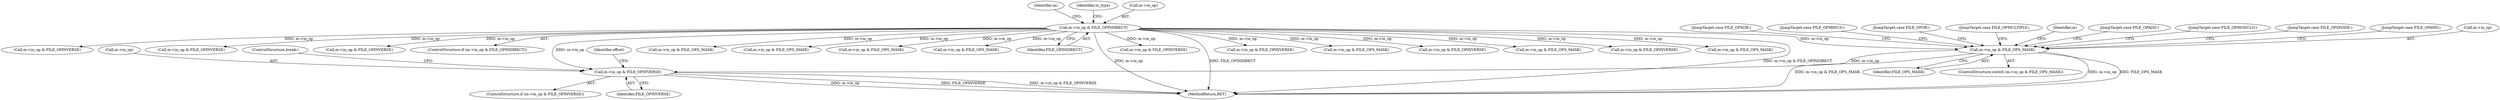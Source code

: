digraph "0_file_447558595a3650db2886cd2f416ad0beba965801@pointer" {
"1000741" [label="(Call,m->in_op & FILE_OPINVERSE)"];
"1000230" [label="(Call,m->in_op & FILE_OPINDIRECT)"];
"1000548" [label="(Call,m->in_op & FILE_OPS_MASK)"];
"1000680" [label="(JumpTarget,case FILE_OPDIVIDE:)"];
"1002243" [label="(Call,m->in_op & FILE_OPINVERSE)"];
"1002158" [label="(Call,m->in_op & FILE_OPS_MASK)"];
"1000955" [label="(Call,m->in_op & FILE_OPINVERSE)"];
"1000554" [label="(JumpTarget,case FILE_OPAND:)"];
"1000549" [label="(Call,m->in_op)"];
"1001800" [label="(Call,m->in_op & FILE_OPS_MASK)"];
"1000552" [label="(Identifier,FILE_OPS_MASK)"];
"1002137" [label="(Call,m->in_op & FILE_OPINVERSE)"];
"1000527" [label="(Call,m->in_op & FILE_OPINVERSE)"];
"1000749" [label="(ControlStructure,break;)"];
"1000596" [label="(JumpTarget,case FILE_OPXOR:)"];
"1000239" [label="(Identifier,m)"];
"1000741" [label="(Call,m->in_op & FILE_OPINVERSE)"];
"1001420" [label="(Call,m->in_op & FILE_OPINVERSE)"];
"1000745" [label="(Identifier,FILE_OPINVERSE)"];
"1000229" [label="(ControlStructure,if (m->in_op & FILE_OPINDIRECT))"];
"1002713" [label="(MethodReturn,RET)"];
"1000638" [label="(JumpTarget,case FILE_OPMINUS:)"];
"1000442" [label="(Call,m->in_op & FILE_OPS_MASK)"];
"1000230" [label="(Call,m->in_op & FILE_OPINDIRECT)"];
"1000747" [label="(Identifier,offset)"];
"1001442" [label="(Call,m->in_op & FILE_OPS_MASK)"];
"1000423" [label="(Identifier,in_type)"];
"1001083" [label="(Call,m->in_op & FILE_OPS_MASK)"];
"1000547" [label="(ControlStructure,switch (m->in_op & FILE_OPS_MASK))"];
"1000575" [label="(JumpTarget,case FILE_OPOR:)"];
"1000659" [label="(JumpTarget,case FILE_OPMULTIPLY:)"];
"1000743" [label="(Identifier,m)"];
"1000231" [label="(Call,m->in_op)"];
"1000617" [label="(JumpTarget,case FILE_OPADD:)"];
"1000976" [label="(Call,m->in_op & FILE_OPS_MASK)"];
"1000234" [label="(Identifier,FILE_OPINDIRECT)"];
"1001779" [label="(Call,m->in_op & FILE_OPINVERSE)"];
"1001061" [label="(Call,m->in_op & FILE_OPINVERSE)"];
"1000548" [label="(Call,m->in_op & FILE_OPS_MASK)"];
"1000740" [label="(ControlStructure,if (m->in_op & FILE_OPINVERSE))"];
"1000701" [label="(JumpTarget,case FILE_OPMODULO:)"];
"1000742" [label="(Call,m->in_op)"];
"1000762" [label="(Call,m->in_op & FILE_OPS_MASK)"];
"1000741" -> "1000740"  [label="AST: "];
"1000741" -> "1000745"  [label="CFG: "];
"1000742" -> "1000741"  [label="AST: "];
"1000745" -> "1000741"  [label="AST: "];
"1000747" -> "1000741"  [label="CFG: "];
"1000749" -> "1000741"  [label="CFG: "];
"1000741" -> "1002713"  [label="DDG: m->in_op"];
"1000741" -> "1002713"  [label="DDG: FILE_OPINVERSE"];
"1000741" -> "1002713"  [label="DDG: m->in_op & FILE_OPINVERSE"];
"1000230" -> "1000741"  [label="DDG: m->in_op"];
"1000548" -> "1000741"  [label="DDG: m->in_op"];
"1000230" -> "1000229"  [label="AST: "];
"1000230" -> "1000234"  [label="CFG: "];
"1000231" -> "1000230"  [label="AST: "];
"1000234" -> "1000230"  [label="AST: "];
"1000239" -> "1000230"  [label="CFG: "];
"1000423" -> "1000230"  [label="CFG: "];
"1000230" -> "1002713"  [label="DDG: m->in_op"];
"1000230" -> "1002713"  [label="DDG: FILE_OPINDIRECT"];
"1000230" -> "1002713"  [label="DDG: m->in_op & FILE_OPINDIRECT"];
"1000230" -> "1000442"  [label="DDG: m->in_op"];
"1000230" -> "1000527"  [label="DDG: m->in_op"];
"1000230" -> "1000548"  [label="DDG: m->in_op"];
"1000230" -> "1000762"  [label="DDG: m->in_op"];
"1000230" -> "1000955"  [label="DDG: m->in_op"];
"1000230" -> "1000976"  [label="DDG: m->in_op"];
"1000230" -> "1001061"  [label="DDG: m->in_op"];
"1000230" -> "1001083"  [label="DDG: m->in_op"];
"1000230" -> "1001420"  [label="DDG: m->in_op"];
"1000230" -> "1001442"  [label="DDG: m->in_op"];
"1000230" -> "1001779"  [label="DDG: m->in_op"];
"1000230" -> "1001800"  [label="DDG: m->in_op"];
"1000230" -> "1002137"  [label="DDG: m->in_op"];
"1000230" -> "1002158"  [label="DDG: m->in_op"];
"1000230" -> "1002243"  [label="DDG: m->in_op"];
"1000548" -> "1000547"  [label="AST: "];
"1000548" -> "1000552"  [label="CFG: "];
"1000549" -> "1000548"  [label="AST: "];
"1000552" -> "1000548"  [label="AST: "];
"1000554" -> "1000548"  [label="CFG: "];
"1000575" -> "1000548"  [label="CFG: "];
"1000596" -> "1000548"  [label="CFG: "];
"1000617" -> "1000548"  [label="CFG: "];
"1000638" -> "1000548"  [label="CFG: "];
"1000659" -> "1000548"  [label="CFG: "];
"1000680" -> "1000548"  [label="CFG: "];
"1000701" -> "1000548"  [label="CFG: "];
"1000743" -> "1000548"  [label="CFG: "];
"1000548" -> "1002713"  [label="DDG: m->in_op & FILE_OPS_MASK"];
"1000548" -> "1002713"  [label="DDG: m->in_op"];
"1000548" -> "1002713"  [label="DDG: FILE_OPS_MASK"];
}
